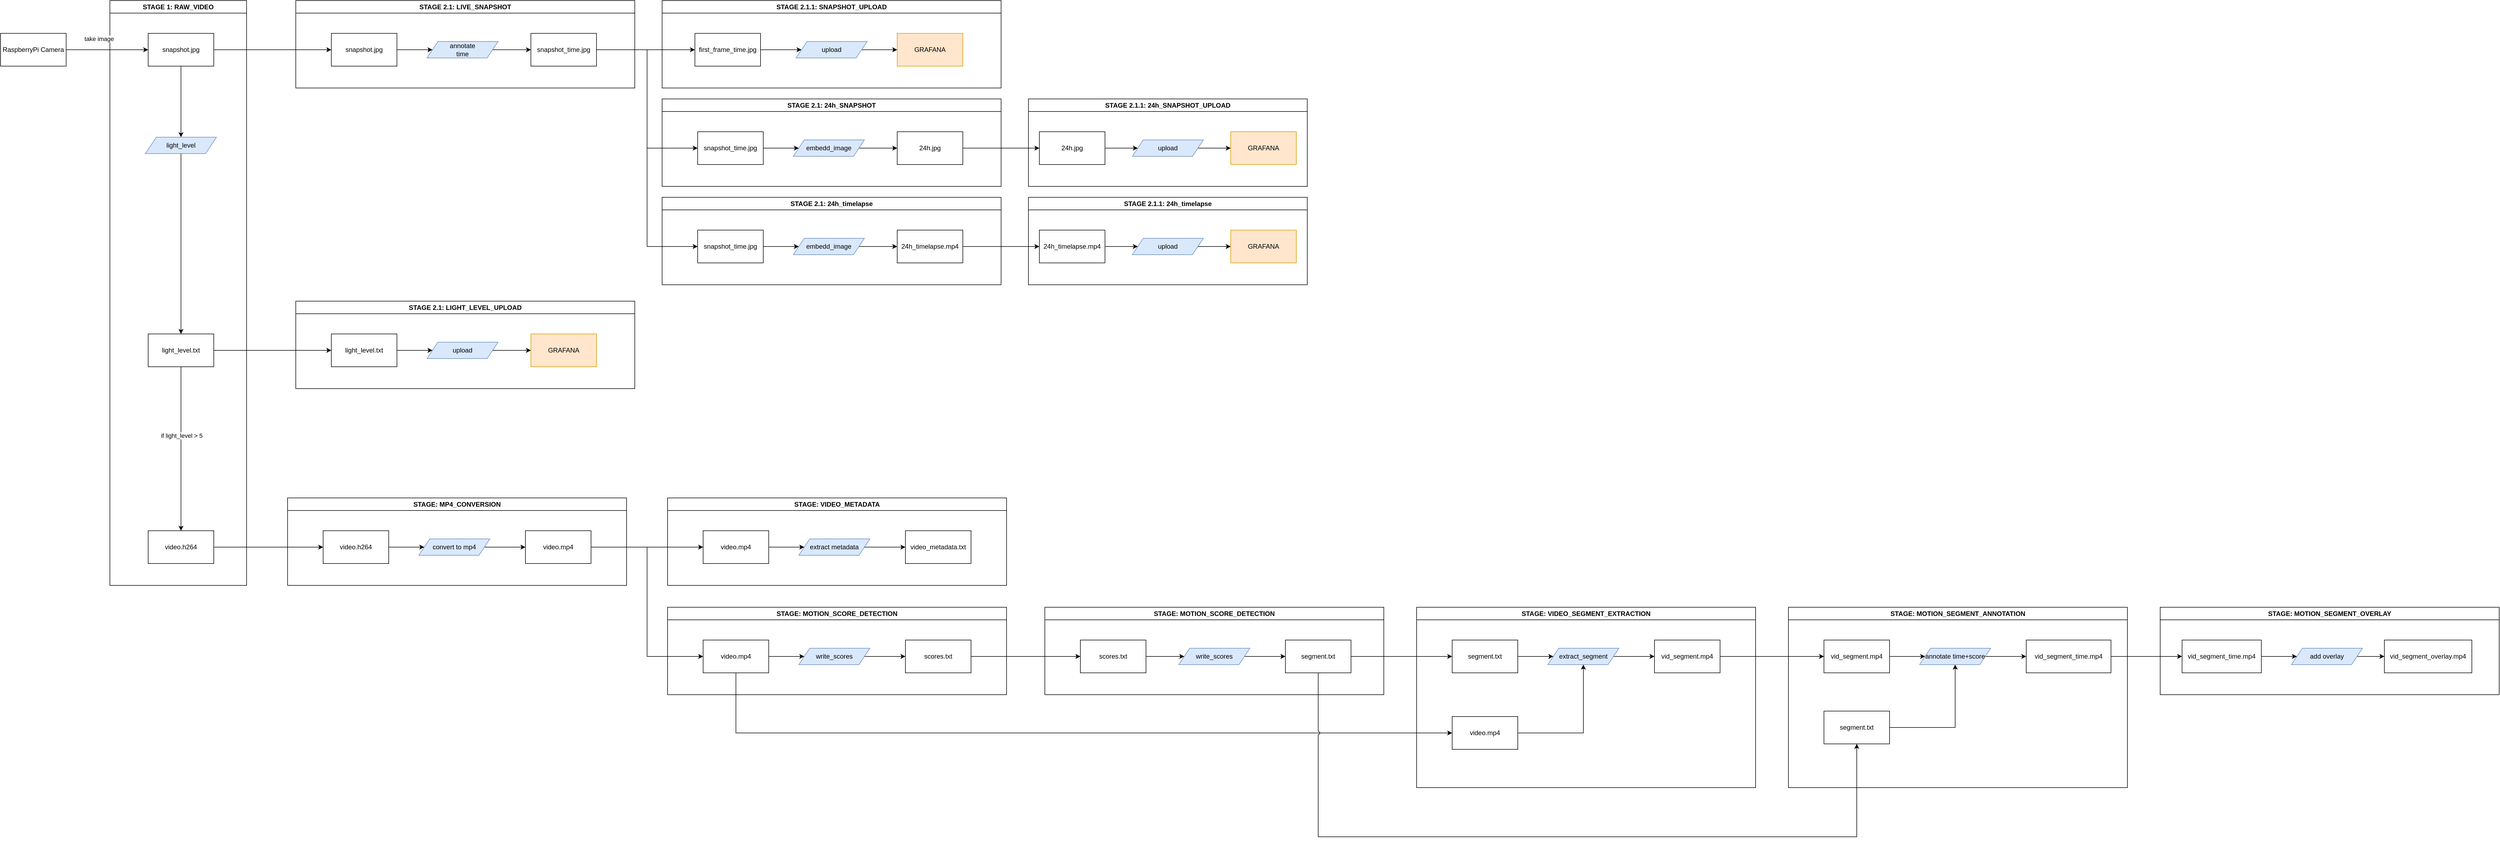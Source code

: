 <mxfile version="24.4.10" type="device">
  <diagram name="Page-1" id="8P1FacYM7Q2uCN1N5VEa">
    <mxGraphModel dx="2537" dy="2022" grid="1" gridSize="10" guides="1" tooltips="1" connect="1" arrows="1" fold="1" page="1" pageScale="1" pageWidth="850" pageHeight="1100" math="0" shadow="0">
      <root>
        <mxCell id="0" />
        <mxCell id="1" parent="0" />
        <mxCell id="N1UGIlGc5cpHSTlUoLSM-12" style="edgeStyle=orthogonalEdgeStyle;rounded=0;orthogonalLoop=1;jettySize=auto;html=1;" parent="1" target="N1UGIlGc5cpHSTlUoLSM-8" edge="1">
          <mxGeometry relative="1" as="geometry">
            <mxPoint x="1040" y="520" as="sourcePoint" />
          </mxGeometry>
        </mxCell>
        <mxCell id="sunBoqktDuy5uy9g9zun-6" value="STAGE 1: RAW_VIDEO" style="swimlane;whiteSpace=wrap;html=1;" vertex="1" parent="1">
          <mxGeometry x="-210" y="-40" width="250" height="1070" as="geometry" />
        </mxCell>
        <mxCell id="sunBoqktDuy5uy9g9zun-42" style="edgeStyle=orthogonalEdgeStyle;rounded=0;orthogonalLoop=1;jettySize=auto;html=1;" edge="1" parent="sunBoqktDuy5uy9g9zun-6" source="N1UGIlGc5cpHSTlUoLSM-41" target="sunBoqktDuy5uy9g9zun-41">
          <mxGeometry relative="1" as="geometry" />
        </mxCell>
        <mxCell id="N1UGIlGc5cpHSTlUoLSM-3" value="video.h264" style="rounded=0;whiteSpace=wrap;html=1;" parent="sunBoqktDuy5uy9g9zun-6" vertex="1">
          <mxGeometry x="70" y="970" width="120" height="60" as="geometry" />
        </mxCell>
        <mxCell id="sunBoqktDuy5uy9g9zun-44" style="edgeStyle=orthogonalEdgeStyle;rounded=0;orthogonalLoop=1;jettySize=auto;html=1;" edge="1" parent="sunBoqktDuy5uy9g9zun-6" source="sunBoqktDuy5uy9g9zun-41" target="sunBoqktDuy5uy9g9zun-43">
          <mxGeometry relative="1" as="geometry" />
        </mxCell>
        <mxCell id="sunBoqktDuy5uy9g9zun-41" value="light_level" style="shape=parallelogram;perimeter=parallelogramPerimeter;whiteSpace=wrap;html=1;fixedSize=1;fillColor=#dae8fc;strokeColor=#6c8ebf;" vertex="1" parent="sunBoqktDuy5uy9g9zun-6">
          <mxGeometry x="65" y="250" width="130" height="30" as="geometry" />
        </mxCell>
        <mxCell id="sunBoqktDuy5uy9g9zun-43" value="light_level.txt" style="rounded=0;whiteSpace=wrap;html=1;" vertex="1" parent="sunBoqktDuy5uy9g9zun-6">
          <mxGeometry x="70" y="610" width="120" height="60" as="geometry" />
        </mxCell>
        <mxCell id="N1UGIlGc5cpHSTlUoLSM-1" value="RaspberryPi Camera" style="rounded=0;whiteSpace=wrap;html=1;" parent="sunBoqktDuy5uy9g9zun-6" vertex="1">
          <mxGeometry x="-200" y="60" width="120" height="60" as="geometry" />
        </mxCell>
        <mxCell id="N1UGIlGc5cpHSTlUoLSM-42" value="" style="edgeStyle=orthogonalEdgeStyle;rounded=0;orthogonalLoop=1;jettySize=auto;html=1;" parent="sunBoqktDuy5uy9g9zun-6" source="N1UGIlGc5cpHSTlUoLSM-1" target="N1UGIlGc5cpHSTlUoLSM-41" edge="1">
          <mxGeometry relative="1" as="geometry">
            <mxPoint x="320" y="220" as="targetPoint" />
            <mxPoint x="-30" y="220" as="sourcePoint" />
          </mxGeometry>
        </mxCell>
        <mxCell id="N1UGIlGc5cpHSTlUoLSM-43" value="take image" style="edgeLabel;html=1;align=center;verticalAlign=middle;resizable=0;points=[];" parent="N1UGIlGc5cpHSTlUoLSM-42" vertex="1" connectable="0">
          <mxGeometry x="-0.062" y="2" relative="1" as="geometry">
            <mxPoint x="-11" y="-18" as="offset" />
          </mxGeometry>
        </mxCell>
        <mxCell id="N1UGIlGc5cpHSTlUoLSM-41" value="snapshot.jpg" style="rounded=0;whiteSpace=wrap;html=1;" parent="sunBoqktDuy5uy9g9zun-6" vertex="1">
          <mxGeometry x="70" y="60" width="120" height="60" as="geometry" />
        </mxCell>
        <mxCell id="sunBoqktDuy5uy9g9zun-46" style="edgeStyle=orthogonalEdgeStyle;rounded=0;orthogonalLoop=1;jettySize=auto;html=1;" edge="1" parent="sunBoqktDuy5uy9g9zun-6" source="sunBoqktDuy5uy9g9zun-43" target="N1UGIlGc5cpHSTlUoLSM-3">
          <mxGeometry relative="1" as="geometry">
            <mxPoint x="130" y="270" as="sourcePoint" />
            <mxPoint x="130" y="300" as="targetPoint" />
          </mxGeometry>
        </mxCell>
        <mxCell id="sunBoqktDuy5uy9g9zun-47" value="if light_level &amp;gt; 5" style="edgeLabel;html=1;align=center;verticalAlign=middle;resizable=0;points=[];" vertex="1" connectable="0" parent="sunBoqktDuy5uy9g9zun-46">
          <mxGeometry x="-0.159" y="1" relative="1" as="geometry">
            <mxPoint as="offset" />
          </mxGeometry>
        </mxCell>
        <mxCell id="sunBoqktDuy5uy9g9zun-7" value="STAGE 2.1: LIVE_SNAPSHOT" style="swimlane;whiteSpace=wrap;html=1;" vertex="1" parent="1">
          <mxGeometry x="130" y="-40" width="620" height="160" as="geometry" />
        </mxCell>
        <mxCell id="sunBoqktDuy5uy9g9zun-9" value="snapshot.jpg" style="rounded=0;whiteSpace=wrap;html=1;" vertex="1" parent="sunBoqktDuy5uy9g9zun-7">
          <mxGeometry x="65" y="60" width="120" height="60" as="geometry" />
        </mxCell>
        <mxCell id="sunBoqktDuy5uy9g9zun-11" value="snapshot_time.jpg" style="rounded=0;whiteSpace=wrap;html=1;" vertex="1" parent="sunBoqktDuy5uy9g9zun-7">
          <mxGeometry x="430" y="60" width="120" height="60" as="geometry" />
        </mxCell>
        <mxCell id="N1UGIlGc5cpHSTlUoLSM-11" style="edgeStyle=orthogonalEdgeStyle;rounded=0;orthogonalLoop=1;jettySize=auto;html=1;" parent="sunBoqktDuy5uy9g9zun-7" source="sunBoqktDuy5uy9g9zun-22" target="sunBoqktDuy5uy9g9zun-11" edge="1">
          <mxGeometry relative="1" as="geometry" />
        </mxCell>
        <mxCell id="sunBoqktDuy5uy9g9zun-22" value="annotate&lt;br&gt;time" style="shape=parallelogram;perimeter=parallelogramPerimeter;whiteSpace=wrap;html=1;fixedSize=1;fillColor=#dae8fc;strokeColor=#6c8ebf;" vertex="1" parent="sunBoqktDuy5uy9g9zun-7">
          <mxGeometry x="240" y="75" width="130" height="30" as="geometry" />
        </mxCell>
        <mxCell id="sunBoqktDuy5uy9g9zun-30" style="edgeStyle=orthogonalEdgeStyle;rounded=0;orthogonalLoop=1;jettySize=auto;html=1;" edge="1" parent="sunBoqktDuy5uy9g9zun-7" source="sunBoqktDuy5uy9g9zun-9" target="sunBoqktDuy5uy9g9zun-22">
          <mxGeometry relative="1" as="geometry">
            <mxPoint x="370" y="100" as="sourcePoint" />
            <mxPoint x="250" y="-80" as="targetPoint" />
          </mxGeometry>
        </mxCell>
        <mxCell id="sunBoqktDuy5uy9g9zun-10" style="edgeStyle=orthogonalEdgeStyle;rounded=0;orthogonalLoop=1;jettySize=auto;html=1;entryX=0;entryY=0.5;entryDx=0;entryDy=0;" edge="1" parent="1" source="N1UGIlGc5cpHSTlUoLSM-41" target="sunBoqktDuy5uy9g9zun-9">
          <mxGeometry relative="1" as="geometry" />
        </mxCell>
        <mxCell id="sunBoqktDuy5uy9g9zun-13" value="STAGE 2.1.1: SNAPSHOT_UPLOAD" style="swimlane;whiteSpace=wrap;html=1;" vertex="1" parent="1">
          <mxGeometry x="800" y="-40" width="620" height="160" as="geometry" />
        </mxCell>
        <mxCell id="sunBoqktDuy5uy9g9zun-14" value="GRAFANA" style="rounded=0;whiteSpace=wrap;html=1;fillColor=#ffe6cc;strokeColor=#d79b00;" vertex="1" parent="sunBoqktDuy5uy9g9zun-13">
          <mxGeometry x="430" y="60" width="120" height="60" as="geometry" />
        </mxCell>
        <mxCell id="sunBoqktDuy5uy9g9zun-38" style="edgeStyle=orthogonalEdgeStyle;rounded=0;orthogonalLoop=1;jettySize=auto;html=1;" edge="1" parent="sunBoqktDuy5uy9g9zun-13" source="sunBoqktDuy5uy9g9zun-28" target="sunBoqktDuy5uy9g9zun-29">
          <mxGeometry relative="1" as="geometry" />
        </mxCell>
        <mxCell id="sunBoqktDuy5uy9g9zun-28" value="first_frame_time.jpg" style="rounded=0;whiteSpace=wrap;html=1;" vertex="1" parent="sunBoqktDuy5uy9g9zun-13">
          <mxGeometry x="60" y="60" width="120" height="60" as="geometry" />
        </mxCell>
        <mxCell id="sunBoqktDuy5uy9g9zun-39" style="edgeStyle=orthogonalEdgeStyle;rounded=0;orthogonalLoop=1;jettySize=auto;html=1;" edge="1" parent="sunBoqktDuy5uy9g9zun-13" source="sunBoqktDuy5uy9g9zun-29" target="sunBoqktDuy5uy9g9zun-14">
          <mxGeometry relative="1" as="geometry" />
        </mxCell>
        <mxCell id="sunBoqktDuy5uy9g9zun-29" value="upload" style="shape=parallelogram;perimeter=parallelogramPerimeter;whiteSpace=wrap;html=1;fixedSize=1;fillColor=#dae8fc;strokeColor=#6c8ebf;" vertex="1" parent="sunBoqktDuy5uy9g9zun-13">
          <mxGeometry x="245" y="75" width="130" height="30" as="geometry" />
        </mxCell>
        <mxCell id="sunBoqktDuy5uy9g9zun-31" style="edgeStyle=orthogonalEdgeStyle;rounded=0;orthogonalLoop=1;jettySize=auto;html=1;" edge="1" parent="1" source="sunBoqktDuy5uy9g9zun-11" target="sunBoqktDuy5uy9g9zun-28">
          <mxGeometry relative="1" as="geometry" />
        </mxCell>
        <mxCell id="sunBoqktDuy5uy9g9zun-32" value="STAGE 2.1: LIGHT_LEVEL_UPLOAD" style="swimlane;whiteSpace=wrap;html=1;" vertex="1" parent="1">
          <mxGeometry x="130" y="510" width="620" height="160" as="geometry" />
        </mxCell>
        <mxCell id="sunBoqktDuy5uy9g9zun-33" value="light_level.txt" style="rounded=0;whiteSpace=wrap;html=1;" vertex="1" parent="sunBoqktDuy5uy9g9zun-32">
          <mxGeometry x="65" y="60" width="120" height="60" as="geometry" />
        </mxCell>
        <mxCell id="sunBoqktDuy5uy9g9zun-34" value="GRAFANA" style="rounded=0;whiteSpace=wrap;html=1;fillColor=#ffe6cc;strokeColor=#d79b00;" vertex="1" parent="sunBoqktDuy5uy9g9zun-32">
          <mxGeometry x="430" y="60" width="120" height="60" as="geometry" />
        </mxCell>
        <mxCell id="sunBoqktDuy5uy9g9zun-35" style="edgeStyle=orthogonalEdgeStyle;rounded=0;orthogonalLoop=1;jettySize=auto;html=1;" edge="1" parent="sunBoqktDuy5uy9g9zun-32" source="sunBoqktDuy5uy9g9zun-36" target="sunBoqktDuy5uy9g9zun-34">
          <mxGeometry relative="1" as="geometry" />
        </mxCell>
        <mxCell id="sunBoqktDuy5uy9g9zun-36" value="upload" style="shape=parallelogram;perimeter=parallelogramPerimeter;whiteSpace=wrap;html=1;fixedSize=1;fillColor=#dae8fc;strokeColor=#6c8ebf;" vertex="1" parent="sunBoqktDuy5uy9g9zun-32">
          <mxGeometry x="240" y="75" width="130" height="30" as="geometry" />
        </mxCell>
        <mxCell id="sunBoqktDuy5uy9g9zun-37" style="edgeStyle=orthogonalEdgeStyle;rounded=0;orthogonalLoop=1;jettySize=auto;html=1;" edge="1" parent="sunBoqktDuy5uy9g9zun-32" source="sunBoqktDuy5uy9g9zun-33" target="sunBoqktDuy5uy9g9zun-36">
          <mxGeometry relative="1" as="geometry">
            <mxPoint x="370" y="100" as="sourcePoint" />
            <mxPoint x="250" y="-80" as="targetPoint" />
          </mxGeometry>
        </mxCell>
        <mxCell id="sunBoqktDuy5uy9g9zun-40" style="edgeStyle=orthogonalEdgeStyle;rounded=0;orthogonalLoop=1;jettySize=auto;html=1;entryX=0;entryY=0.5;entryDx=0;entryDy=0;" edge="1" parent="1" source="sunBoqktDuy5uy9g9zun-43" target="sunBoqktDuy5uy9g9zun-33">
          <mxGeometry relative="1" as="geometry" />
        </mxCell>
        <mxCell id="sunBoqktDuy5uy9g9zun-48" value="STAGE 2.1: 24h_SNAPSHOT" style="swimlane;whiteSpace=wrap;html=1;" vertex="1" parent="1">
          <mxGeometry x="800" y="140" width="620" height="160" as="geometry" />
        </mxCell>
        <mxCell id="sunBoqktDuy5uy9g9zun-49" value="snapshot_time.jpg" style="rounded=0;whiteSpace=wrap;html=1;" vertex="1" parent="sunBoqktDuy5uy9g9zun-48">
          <mxGeometry x="65" y="60" width="120" height="60" as="geometry" />
        </mxCell>
        <mxCell id="sunBoqktDuy5uy9g9zun-50" value="24h.jpg" style="rounded=0;whiteSpace=wrap;html=1;" vertex="1" parent="sunBoqktDuy5uy9g9zun-48">
          <mxGeometry x="430" y="60" width="120" height="60" as="geometry" />
        </mxCell>
        <mxCell id="sunBoqktDuy5uy9g9zun-51" style="edgeStyle=orthogonalEdgeStyle;rounded=0;orthogonalLoop=1;jettySize=auto;html=1;" edge="1" parent="sunBoqktDuy5uy9g9zun-48" source="sunBoqktDuy5uy9g9zun-52" target="sunBoqktDuy5uy9g9zun-50">
          <mxGeometry relative="1" as="geometry" />
        </mxCell>
        <mxCell id="sunBoqktDuy5uy9g9zun-52" value="embedd_image" style="shape=parallelogram;perimeter=parallelogramPerimeter;whiteSpace=wrap;html=1;fixedSize=1;fillColor=#dae8fc;strokeColor=#6c8ebf;" vertex="1" parent="sunBoqktDuy5uy9g9zun-48">
          <mxGeometry x="240" y="75" width="130" height="30" as="geometry" />
        </mxCell>
        <mxCell id="sunBoqktDuy5uy9g9zun-53" style="edgeStyle=orthogonalEdgeStyle;rounded=0;orthogonalLoop=1;jettySize=auto;html=1;" edge="1" parent="sunBoqktDuy5uy9g9zun-48" source="sunBoqktDuy5uy9g9zun-49" target="sunBoqktDuy5uy9g9zun-52">
          <mxGeometry relative="1" as="geometry">
            <mxPoint x="370" y="100" as="sourcePoint" />
            <mxPoint x="250" y="-80" as="targetPoint" />
          </mxGeometry>
        </mxCell>
        <mxCell id="sunBoqktDuy5uy9g9zun-54" style="edgeStyle=orthogonalEdgeStyle;rounded=0;orthogonalLoop=1;jettySize=auto;html=1;entryX=0;entryY=0.5;entryDx=0;entryDy=0;" edge="1" parent="1" source="sunBoqktDuy5uy9g9zun-11" target="sunBoqktDuy5uy9g9zun-49">
          <mxGeometry relative="1" as="geometry" />
        </mxCell>
        <mxCell id="sunBoqktDuy5uy9g9zun-55" value="STAGE 2.1.1: 24h_SNAPSHOT_UPLOAD" style="swimlane;whiteSpace=wrap;html=1;" vertex="1" parent="1">
          <mxGeometry x="1470" y="140" width="510" height="160" as="geometry" />
        </mxCell>
        <mxCell id="sunBoqktDuy5uy9g9zun-56" value="GRAFANA" style="rounded=0;whiteSpace=wrap;html=1;fillColor=#ffe6cc;strokeColor=#d79b00;" vertex="1" parent="sunBoqktDuy5uy9g9zun-55">
          <mxGeometry x="370" y="60" width="120" height="60" as="geometry" />
        </mxCell>
        <mxCell id="sunBoqktDuy5uy9g9zun-57" style="edgeStyle=orthogonalEdgeStyle;rounded=0;orthogonalLoop=1;jettySize=auto;html=1;" edge="1" parent="sunBoqktDuy5uy9g9zun-55" source="sunBoqktDuy5uy9g9zun-58" target="sunBoqktDuy5uy9g9zun-60">
          <mxGeometry relative="1" as="geometry" />
        </mxCell>
        <mxCell id="sunBoqktDuy5uy9g9zun-58" value="24h.jpg" style="rounded=0;whiteSpace=wrap;html=1;" vertex="1" parent="sunBoqktDuy5uy9g9zun-55">
          <mxGeometry x="20" y="60" width="120" height="60" as="geometry" />
        </mxCell>
        <mxCell id="sunBoqktDuy5uy9g9zun-59" style="edgeStyle=orthogonalEdgeStyle;rounded=0;orthogonalLoop=1;jettySize=auto;html=1;" edge="1" parent="sunBoqktDuy5uy9g9zun-55" source="sunBoqktDuy5uy9g9zun-60" target="sunBoqktDuy5uy9g9zun-56">
          <mxGeometry relative="1" as="geometry" />
        </mxCell>
        <mxCell id="sunBoqktDuy5uy9g9zun-60" value="upload" style="shape=parallelogram;perimeter=parallelogramPerimeter;whiteSpace=wrap;html=1;fixedSize=1;fillColor=#dae8fc;strokeColor=#6c8ebf;" vertex="1" parent="sunBoqktDuy5uy9g9zun-55">
          <mxGeometry x="190" y="75" width="130" height="30" as="geometry" />
        </mxCell>
        <mxCell id="sunBoqktDuy5uy9g9zun-61" style="edgeStyle=orthogonalEdgeStyle;rounded=0;orthogonalLoop=1;jettySize=auto;html=1;" edge="1" parent="1" source="sunBoqktDuy5uy9g9zun-50" target="sunBoqktDuy5uy9g9zun-58">
          <mxGeometry relative="1" as="geometry" />
        </mxCell>
        <mxCell id="sunBoqktDuy5uy9g9zun-62" value="STAGE 2.1: 24h_timelapse" style="swimlane;whiteSpace=wrap;html=1;" vertex="1" parent="1">
          <mxGeometry x="800" y="320" width="620" height="160" as="geometry" />
        </mxCell>
        <mxCell id="sunBoqktDuy5uy9g9zun-63" value="snapshot_time.jpg" style="rounded=0;whiteSpace=wrap;html=1;" vertex="1" parent="sunBoqktDuy5uy9g9zun-62">
          <mxGeometry x="65" y="60" width="120" height="60" as="geometry" />
        </mxCell>
        <mxCell id="sunBoqktDuy5uy9g9zun-64" value="24h_timelapse.mp4" style="rounded=0;whiteSpace=wrap;html=1;" vertex="1" parent="sunBoqktDuy5uy9g9zun-62">
          <mxGeometry x="430" y="60" width="120" height="60" as="geometry" />
        </mxCell>
        <mxCell id="sunBoqktDuy5uy9g9zun-65" style="edgeStyle=orthogonalEdgeStyle;rounded=0;orthogonalLoop=1;jettySize=auto;html=1;" edge="1" parent="sunBoqktDuy5uy9g9zun-62" source="sunBoqktDuy5uy9g9zun-66" target="sunBoqktDuy5uy9g9zun-64">
          <mxGeometry relative="1" as="geometry" />
        </mxCell>
        <mxCell id="sunBoqktDuy5uy9g9zun-66" value="embedd_image" style="shape=parallelogram;perimeter=parallelogramPerimeter;whiteSpace=wrap;html=1;fixedSize=1;fillColor=#dae8fc;strokeColor=#6c8ebf;" vertex="1" parent="sunBoqktDuy5uy9g9zun-62">
          <mxGeometry x="240" y="75" width="130" height="30" as="geometry" />
        </mxCell>
        <mxCell id="sunBoqktDuy5uy9g9zun-67" style="edgeStyle=orthogonalEdgeStyle;rounded=0;orthogonalLoop=1;jettySize=auto;html=1;" edge="1" parent="sunBoqktDuy5uy9g9zun-62" source="sunBoqktDuy5uy9g9zun-63" target="sunBoqktDuy5uy9g9zun-66">
          <mxGeometry relative="1" as="geometry">
            <mxPoint x="370" y="100" as="sourcePoint" />
            <mxPoint x="250" y="-80" as="targetPoint" />
          </mxGeometry>
        </mxCell>
        <mxCell id="sunBoqktDuy5uy9g9zun-68" style="edgeStyle=orthogonalEdgeStyle;rounded=0;orthogonalLoop=1;jettySize=auto;html=1;entryX=0;entryY=0.5;entryDx=0;entryDy=0;" edge="1" parent="1" source="sunBoqktDuy5uy9g9zun-11" target="sunBoqktDuy5uy9g9zun-63">
          <mxGeometry relative="1" as="geometry" />
        </mxCell>
        <mxCell id="sunBoqktDuy5uy9g9zun-69" value="STAGE 2.1.1: 24h_timelapse" style="swimlane;whiteSpace=wrap;html=1;" vertex="1" parent="1">
          <mxGeometry x="1470" y="320" width="510" height="160" as="geometry" />
        </mxCell>
        <mxCell id="sunBoqktDuy5uy9g9zun-70" value="GRAFANA" style="rounded=0;whiteSpace=wrap;html=1;fillColor=#ffe6cc;strokeColor=#d79b00;" vertex="1" parent="sunBoqktDuy5uy9g9zun-69">
          <mxGeometry x="370" y="60" width="120" height="60" as="geometry" />
        </mxCell>
        <mxCell id="sunBoqktDuy5uy9g9zun-71" style="edgeStyle=orthogonalEdgeStyle;rounded=0;orthogonalLoop=1;jettySize=auto;html=1;" edge="1" parent="sunBoqktDuy5uy9g9zun-69" source="sunBoqktDuy5uy9g9zun-72" target="sunBoqktDuy5uy9g9zun-74">
          <mxGeometry relative="1" as="geometry" />
        </mxCell>
        <mxCell id="sunBoqktDuy5uy9g9zun-72" value="24h_timelapse.mp4" style="rounded=0;whiteSpace=wrap;html=1;" vertex="1" parent="sunBoqktDuy5uy9g9zun-69">
          <mxGeometry x="20" y="60" width="120" height="60" as="geometry" />
        </mxCell>
        <mxCell id="sunBoqktDuy5uy9g9zun-73" style="edgeStyle=orthogonalEdgeStyle;rounded=0;orthogonalLoop=1;jettySize=auto;html=1;" edge="1" parent="sunBoqktDuy5uy9g9zun-69" source="sunBoqktDuy5uy9g9zun-74" target="sunBoqktDuy5uy9g9zun-70">
          <mxGeometry relative="1" as="geometry" />
        </mxCell>
        <mxCell id="sunBoqktDuy5uy9g9zun-74" value="upload" style="shape=parallelogram;perimeter=parallelogramPerimeter;whiteSpace=wrap;html=1;fixedSize=1;fillColor=#dae8fc;strokeColor=#6c8ebf;" vertex="1" parent="sunBoqktDuy5uy9g9zun-69">
          <mxGeometry x="190" y="75" width="130" height="30" as="geometry" />
        </mxCell>
        <mxCell id="sunBoqktDuy5uy9g9zun-75" style="edgeStyle=orthogonalEdgeStyle;rounded=0;orthogonalLoop=1;jettySize=auto;html=1;" edge="1" parent="1" source="sunBoqktDuy5uy9g9zun-64" target="sunBoqktDuy5uy9g9zun-72">
          <mxGeometry relative="1" as="geometry" />
        </mxCell>
        <mxCell id="sunBoqktDuy5uy9g9zun-76" value="STAGE: MP4_CONVERSION" style="swimlane;whiteSpace=wrap;html=1;" vertex="1" parent="1">
          <mxGeometry x="115" y="870" width="620" height="160" as="geometry" />
        </mxCell>
        <mxCell id="sunBoqktDuy5uy9g9zun-77" value="video.h264" style="rounded=0;whiteSpace=wrap;html=1;" vertex="1" parent="sunBoqktDuy5uy9g9zun-76">
          <mxGeometry x="65" y="60" width="120" height="60" as="geometry" />
        </mxCell>
        <mxCell id="sunBoqktDuy5uy9g9zun-79" style="edgeStyle=orthogonalEdgeStyle;rounded=0;orthogonalLoop=1;jettySize=auto;html=1;" edge="1" parent="sunBoqktDuy5uy9g9zun-76" source="sunBoqktDuy5uy9g9zun-80" target="sunBoqktDuy5uy9g9zun-83">
          <mxGeometry relative="1" as="geometry">
            <mxPoint x="430" y="90" as="targetPoint" />
          </mxGeometry>
        </mxCell>
        <mxCell id="sunBoqktDuy5uy9g9zun-80" value="convert to mp4" style="shape=parallelogram;perimeter=parallelogramPerimeter;whiteSpace=wrap;html=1;fixedSize=1;fillColor=#dae8fc;strokeColor=#6c8ebf;" vertex="1" parent="sunBoqktDuy5uy9g9zun-76">
          <mxGeometry x="240" y="75" width="130" height="30" as="geometry" />
        </mxCell>
        <mxCell id="sunBoqktDuy5uy9g9zun-81" style="edgeStyle=orthogonalEdgeStyle;rounded=0;orthogonalLoop=1;jettySize=auto;html=1;" edge="1" parent="sunBoqktDuy5uy9g9zun-76" source="sunBoqktDuy5uy9g9zun-77" target="sunBoqktDuy5uy9g9zun-80">
          <mxGeometry relative="1" as="geometry">
            <mxPoint x="370" y="100" as="sourcePoint" />
            <mxPoint x="250" y="-80" as="targetPoint" />
          </mxGeometry>
        </mxCell>
        <mxCell id="sunBoqktDuy5uy9g9zun-83" value="video.mp4" style="rounded=0;whiteSpace=wrap;html=1;" vertex="1" parent="sunBoqktDuy5uy9g9zun-76">
          <mxGeometry x="435" y="60" width="120" height="60" as="geometry" />
        </mxCell>
        <mxCell id="sunBoqktDuy5uy9g9zun-82" style="edgeStyle=orthogonalEdgeStyle;rounded=0;orthogonalLoop=1;jettySize=auto;html=1;" edge="1" parent="1" source="N1UGIlGc5cpHSTlUoLSM-3" target="sunBoqktDuy5uy9g9zun-77">
          <mxGeometry relative="1" as="geometry" />
        </mxCell>
        <mxCell id="sunBoqktDuy5uy9g9zun-84" value="STAGE: VIDEO_METADATA" style="swimlane;whiteSpace=wrap;html=1;" vertex="1" parent="1">
          <mxGeometry x="810" y="870" width="620" height="160" as="geometry" />
        </mxCell>
        <mxCell id="sunBoqktDuy5uy9g9zun-85" value="video.mp4" style="rounded=0;whiteSpace=wrap;html=1;" vertex="1" parent="sunBoqktDuy5uy9g9zun-84">
          <mxGeometry x="65" y="60" width="120" height="60" as="geometry" />
        </mxCell>
        <mxCell id="sunBoqktDuy5uy9g9zun-86" style="edgeStyle=orthogonalEdgeStyle;rounded=0;orthogonalLoop=1;jettySize=auto;html=1;" edge="1" parent="sunBoqktDuy5uy9g9zun-84" source="sunBoqktDuy5uy9g9zun-87" target="sunBoqktDuy5uy9g9zun-89">
          <mxGeometry relative="1" as="geometry">
            <mxPoint x="430" y="90" as="targetPoint" />
          </mxGeometry>
        </mxCell>
        <mxCell id="sunBoqktDuy5uy9g9zun-87" value="extract metadata" style="shape=parallelogram;perimeter=parallelogramPerimeter;whiteSpace=wrap;html=1;fixedSize=1;fillColor=#dae8fc;strokeColor=#6c8ebf;" vertex="1" parent="sunBoqktDuy5uy9g9zun-84">
          <mxGeometry x="240" y="75" width="130" height="30" as="geometry" />
        </mxCell>
        <mxCell id="sunBoqktDuy5uy9g9zun-88" style="edgeStyle=orthogonalEdgeStyle;rounded=0;orthogonalLoop=1;jettySize=auto;html=1;" edge="1" parent="sunBoqktDuy5uy9g9zun-84" source="sunBoqktDuy5uy9g9zun-85" target="sunBoqktDuy5uy9g9zun-87">
          <mxGeometry relative="1" as="geometry">
            <mxPoint x="370" y="100" as="sourcePoint" />
            <mxPoint x="250" y="-80" as="targetPoint" />
          </mxGeometry>
        </mxCell>
        <mxCell id="sunBoqktDuy5uy9g9zun-89" value="video_metadata.txt" style="rounded=0;whiteSpace=wrap;html=1;" vertex="1" parent="sunBoqktDuy5uy9g9zun-84">
          <mxGeometry x="435" y="60" width="120" height="60" as="geometry" />
        </mxCell>
        <mxCell id="sunBoqktDuy5uy9g9zun-90" style="edgeStyle=orthogonalEdgeStyle;rounded=0;orthogonalLoop=1;jettySize=auto;html=1;" edge="1" parent="1" source="sunBoqktDuy5uy9g9zun-83" target="sunBoqktDuy5uy9g9zun-85">
          <mxGeometry relative="1" as="geometry" />
        </mxCell>
        <mxCell id="sunBoqktDuy5uy9g9zun-91" value="STAGE: MOTION_SCORE_DETECTION" style="swimlane;whiteSpace=wrap;html=1;" vertex="1" parent="1">
          <mxGeometry x="810" y="1070" width="620" height="160" as="geometry" />
        </mxCell>
        <mxCell id="sunBoqktDuy5uy9g9zun-92" value="video.mp4" style="rounded=0;whiteSpace=wrap;html=1;" vertex="1" parent="sunBoqktDuy5uy9g9zun-91">
          <mxGeometry x="65" y="60" width="120" height="60" as="geometry" />
        </mxCell>
        <mxCell id="sunBoqktDuy5uy9g9zun-93" style="edgeStyle=orthogonalEdgeStyle;rounded=0;orthogonalLoop=1;jettySize=auto;html=1;" edge="1" parent="sunBoqktDuy5uy9g9zun-91" source="sunBoqktDuy5uy9g9zun-94" target="sunBoqktDuy5uy9g9zun-96">
          <mxGeometry relative="1" as="geometry">
            <mxPoint x="430" y="90" as="targetPoint" />
          </mxGeometry>
        </mxCell>
        <mxCell id="sunBoqktDuy5uy9g9zun-94" value="write_scores" style="shape=parallelogram;perimeter=parallelogramPerimeter;whiteSpace=wrap;html=1;fixedSize=1;fillColor=#dae8fc;strokeColor=#6c8ebf;" vertex="1" parent="sunBoqktDuy5uy9g9zun-91">
          <mxGeometry x="240" y="75" width="130" height="30" as="geometry" />
        </mxCell>
        <mxCell id="sunBoqktDuy5uy9g9zun-95" style="edgeStyle=orthogonalEdgeStyle;rounded=0;orthogonalLoop=1;jettySize=auto;html=1;" edge="1" parent="sunBoqktDuy5uy9g9zun-91" source="sunBoqktDuy5uy9g9zun-92" target="sunBoqktDuy5uy9g9zun-94">
          <mxGeometry relative="1" as="geometry">
            <mxPoint x="370" y="100" as="sourcePoint" />
            <mxPoint x="250" y="-80" as="targetPoint" />
          </mxGeometry>
        </mxCell>
        <mxCell id="sunBoqktDuy5uy9g9zun-96" value="scores.txt" style="rounded=0;whiteSpace=wrap;html=1;" vertex="1" parent="sunBoqktDuy5uy9g9zun-91">
          <mxGeometry x="435" y="60" width="120" height="60" as="geometry" />
        </mxCell>
        <mxCell id="sunBoqktDuy5uy9g9zun-98" style="edgeStyle=orthogonalEdgeStyle;rounded=0;orthogonalLoop=1;jettySize=auto;html=1;entryX=0;entryY=0.5;entryDx=0;entryDy=0;" edge="1" parent="1" source="sunBoqktDuy5uy9g9zun-83" target="sunBoqktDuy5uy9g9zun-92">
          <mxGeometry relative="1" as="geometry" />
        </mxCell>
        <mxCell id="sunBoqktDuy5uy9g9zun-99" value="STAGE: MOTION_SCORE_DETECTION" style="swimlane;whiteSpace=wrap;html=1;" vertex="1" parent="1">
          <mxGeometry x="1500" y="1070" width="620" height="160" as="geometry" />
        </mxCell>
        <mxCell id="sunBoqktDuy5uy9g9zun-100" value="scores.txt" style="rounded=0;whiteSpace=wrap;html=1;" vertex="1" parent="sunBoqktDuy5uy9g9zun-99">
          <mxGeometry x="65" y="60" width="120" height="60" as="geometry" />
        </mxCell>
        <mxCell id="sunBoqktDuy5uy9g9zun-101" style="edgeStyle=orthogonalEdgeStyle;rounded=0;orthogonalLoop=1;jettySize=auto;html=1;" edge="1" parent="sunBoqktDuy5uy9g9zun-99" source="sunBoqktDuy5uy9g9zun-102" target="sunBoqktDuy5uy9g9zun-104">
          <mxGeometry relative="1" as="geometry">
            <mxPoint x="430" y="90" as="targetPoint" />
          </mxGeometry>
        </mxCell>
        <mxCell id="sunBoqktDuy5uy9g9zun-102" value="write_scores" style="shape=parallelogram;perimeter=parallelogramPerimeter;whiteSpace=wrap;html=1;fixedSize=1;fillColor=#dae8fc;strokeColor=#6c8ebf;" vertex="1" parent="sunBoqktDuy5uy9g9zun-99">
          <mxGeometry x="245" y="75" width="130" height="30" as="geometry" />
        </mxCell>
        <mxCell id="sunBoqktDuy5uy9g9zun-103" style="edgeStyle=orthogonalEdgeStyle;rounded=0;orthogonalLoop=1;jettySize=auto;html=1;" edge="1" parent="sunBoqktDuy5uy9g9zun-99" source="sunBoqktDuy5uy9g9zun-100" target="sunBoqktDuy5uy9g9zun-102">
          <mxGeometry relative="1" as="geometry">
            <mxPoint x="370" y="100" as="sourcePoint" />
            <mxPoint x="250" y="-80" as="targetPoint" />
          </mxGeometry>
        </mxCell>
        <mxCell id="sunBoqktDuy5uy9g9zun-104" value="segment.txt" style="rounded=0;whiteSpace=wrap;html=1;" vertex="1" parent="sunBoqktDuy5uy9g9zun-99">
          <mxGeometry x="440" y="60" width="120" height="60" as="geometry" />
        </mxCell>
        <mxCell id="sunBoqktDuy5uy9g9zun-105" style="edgeStyle=orthogonalEdgeStyle;rounded=0;orthogonalLoop=1;jettySize=auto;html=1;entryX=0;entryY=0.5;entryDx=0;entryDy=0;exitX=0.5;exitY=1;exitDx=0;exitDy=0;" edge="1" parent="1" source="sunBoqktDuy5uy9g9zun-92" target="sunBoqktDuy5uy9g9zun-106">
          <mxGeometry relative="1" as="geometry" />
        </mxCell>
        <mxCell id="sunBoqktDuy5uy9g9zun-107" style="edgeStyle=orthogonalEdgeStyle;rounded=0;orthogonalLoop=1;jettySize=auto;html=1;" edge="1" parent="1" source="sunBoqktDuy5uy9g9zun-96" target="sunBoqktDuy5uy9g9zun-100">
          <mxGeometry relative="1" as="geometry" />
        </mxCell>
        <mxCell id="sunBoqktDuy5uy9g9zun-117" value="STAGE: MOTION_SEGMENT_ANNOTATION" style="swimlane;whiteSpace=wrap;html=1;startSize=23;" vertex="1" parent="1">
          <mxGeometry x="2860" y="1070" width="620" height="330" as="geometry" />
        </mxCell>
        <mxCell id="sunBoqktDuy5uy9g9zun-118" value="vid_segment.mp4" style="rounded=0;whiteSpace=wrap;html=1;" vertex="1" parent="sunBoqktDuy5uy9g9zun-117">
          <mxGeometry x="65" y="60" width="120" height="60" as="geometry" />
        </mxCell>
        <mxCell id="sunBoqktDuy5uy9g9zun-119" style="edgeStyle=orthogonalEdgeStyle;rounded=0;orthogonalLoop=1;jettySize=auto;html=1;" edge="1" parent="sunBoqktDuy5uy9g9zun-117" source="sunBoqktDuy5uy9g9zun-120" target="sunBoqktDuy5uy9g9zun-122">
          <mxGeometry relative="1" as="geometry">
            <mxPoint x="430" y="90" as="targetPoint" />
          </mxGeometry>
        </mxCell>
        <mxCell id="sunBoqktDuy5uy9g9zun-120" value="annotate time+score" style="shape=parallelogram;perimeter=parallelogramPerimeter;whiteSpace=wrap;html=1;fixedSize=1;fillColor=#dae8fc;strokeColor=#6c8ebf;" vertex="1" parent="sunBoqktDuy5uy9g9zun-117">
          <mxGeometry x="240" y="75" width="130" height="30" as="geometry" />
        </mxCell>
        <mxCell id="sunBoqktDuy5uy9g9zun-121" style="edgeStyle=orthogonalEdgeStyle;rounded=0;orthogonalLoop=1;jettySize=auto;html=1;" edge="1" parent="sunBoqktDuy5uy9g9zun-117" source="sunBoqktDuy5uy9g9zun-118" target="sunBoqktDuy5uy9g9zun-120">
          <mxGeometry relative="1" as="geometry">
            <mxPoint x="370" y="100" as="sourcePoint" />
            <mxPoint x="250" y="-80" as="targetPoint" />
          </mxGeometry>
        </mxCell>
        <mxCell id="sunBoqktDuy5uy9g9zun-122" value="vid_segment_time.mp4" style="rounded=0;whiteSpace=wrap;html=1;" vertex="1" parent="sunBoqktDuy5uy9g9zun-117">
          <mxGeometry x="435" y="60" width="155" height="60" as="geometry" />
        </mxCell>
        <mxCell id="sunBoqktDuy5uy9g9zun-142" style="edgeStyle=orthogonalEdgeStyle;rounded=0;orthogonalLoop=1;jettySize=auto;html=1;entryX=0.5;entryY=1;entryDx=0;entryDy=0;" edge="1" parent="sunBoqktDuy5uy9g9zun-117" source="sunBoqktDuy5uy9g9zun-139" target="sunBoqktDuy5uy9g9zun-120">
          <mxGeometry relative="1" as="geometry" />
        </mxCell>
        <mxCell id="sunBoqktDuy5uy9g9zun-139" value="segment.txt" style="rounded=0;whiteSpace=wrap;html=1;" vertex="1" parent="sunBoqktDuy5uy9g9zun-117">
          <mxGeometry x="65" y="190" width="120" height="60" as="geometry" />
        </mxCell>
        <mxCell id="sunBoqktDuy5uy9g9zun-124" value="STAGE: MOTION_SEGMENT_OVERLAY" style="swimlane;whiteSpace=wrap;html=1;" vertex="1" parent="1">
          <mxGeometry x="3540" y="1070" width="620" height="160" as="geometry" />
        </mxCell>
        <mxCell id="sunBoqktDuy5uy9g9zun-125" value="vid_segment_time.mp4" style="rounded=0;whiteSpace=wrap;html=1;" vertex="1" parent="sunBoqktDuy5uy9g9zun-124">
          <mxGeometry x="40" y="60" width="145" height="60" as="geometry" />
        </mxCell>
        <mxCell id="sunBoqktDuy5uy9g9zun-126" style="edgeStyle=orthogonalEdgeStyle;rounded=0;orthogonalLoop=1;jettySize=auto;html=1;" edge="1" parent="sunBoqktDuy5uy9g9zun-124" source="sunBoqktDuy5uy9g9zun-127" target="sunBoqktDuy5uy9g9zun-129">
          <mxGeometry relative="1" as="geometry">
            <mxPoint x="430" y="90" as="targetPoint" />
          </mxGeometry>
        </mxCell>
        <mxCell id="sunBoqktDuy5uy9g9zun-127" value="add overlay" style="shape=parallelogram;perimeter=parallelogramPerimeter;whiteSpace=wrap;html=1;fixedSize=1;fillColor=#dae8fc;strokeColor=#6c8ebf;" vertex="1" parent="sunBoqktDuy5uy9g9zun-124">
          <mxGeometry x="240" y="75" width="130" height="30" as="geometry" />
        </mxCell>
        <mxCell id="sunBoqktDuy5uy9g9zun-128" style="edgeStyle=orthogonalEdgeStyle;rounded=0;orthogonalLoop=1;jettySize=auto;html=1;" edge="1" parent="sunBoqktDuy5uy9g9zun-124" source="sunBoqktDuy5uy9g9zun-125" target="sunBoqktDuy5uy9g9zun-127">
          <mxGeometry relative="1" as="geometry">
            <mxPoint x="370" y="100" as="sourcePoint" />
            <mxPoint x="250" y="-80" as="targetPoint" />
          </mxGeometry>
        </mxCell>
        <mxCell id="sunBoqktDuy5uy9g9zun-129" value="vid_segment_overlay.mp4" style="rounded=0;whiteSpace=wrap;html=1;" vertex="1" parent="sunBoqktDuy5uy9g9zun-124">
          <mxGeometry x="410" y="60" width="160" height="60" as="geometry" />
        </mxCell>
        <mxCell id="sunBoqktDuy5uy9g9zun-130" style="edgeStyle=orthogonalEdgeStyle;rounded=0;orthogonalLoop=1;jettySize=auto;html=1;" edge="1" parent="1" source="sunBoqktDuy5uy9g9zun-122" target="sunBoqktDuy5uy9g9zun-125">
          <mxGeometry relative="1" as="geometry" />
        </mxCell>
        <mxCell id="sunBoqktDuy5uy9g9zun-131" value="STAGE: VIDEO_SEGMENT_EXTRACTION" style="swimlane;whiteSpace=wrap;html=1;" vertex="1" parent="1">
          <mxGeometry x="2180" y="1070" width="620" height="330" as="geometry" />
        </mxCell>
        <mxCell id="sunBoqktDuy5uy9g9zun-132" value="segment.txt" style="rounded=0;whiteSpace=wrap;html=1;" vertex="1" parent="sunBoqktDuy5uy9g9zun-131">
          <mxGeometry x="65" y="60" width="120" height="60" as="geometry" />
        </mxCell>
        <mxCell id="sunBoqktDuy5uy9g9zun-133" style="edgeStyle=orthogonalEdgeStyle;rounded=0;orthogonalLoop=1;jettySize=auto;html=1;" edge="1" parent="sunBoqktDuy5uy9g9zun-131" source="sunBoqktDuy5uy9g9zun-134" target="sunBoqktDuy5uy9g9zun-136">
          <mxGeometry relative="1" as="geometry">
            <mxPoint x="430" y="90" as="targetPoint" />
          </mxGeometry>
        </mxCell>
        <mxCell id="sunBoqktDuy5uy9g9zun-134" value="extract_segment" style="shape=parallelogram;perimeter=parallelogramPerimeter;whiteSpace=wrap;html=1;fixedSize=1;fillColor=#dae8fc;strokeColor=#6c8ebf;" vertex="1" parent="sunBoqktDuy5uy9g9zun-131">
          <mxGeometry x="240" y="75" width="130" height="30" as="geometry" />
        </mxCell>
        <mxCell id="sunBoqktDuy5uy9g9zun-135" style="edgeStyle=orthogonalEdgeStyle;rounded=0;orthogonalLoop=1;jettySize=auto;html=1;" edge="1" parent="sunBoqktDuy5uy9g9zun-131" source="sunBoqktDuy5uy9g9zun-132" target="sunBoqktDuy5uy9g9zun-134">
          <mxGeometry relative="1" as="geometry">
            <mxPoint x="370" y="100" as="sourcePoint" />
            <mxPoint x="250" y="-80" as="targetPoint" />
          </mxGeometry>
        </mxCell>
        <mxCell id="sunBoqktDuy5uy9g9zun-136" value="vid_segment.mp4" style="rounded=0;whiteSpace=wrap;html=1;" vertex="1" parent="sunBoqktDuy5uy9g9zun-131">
          <mxGeometry x="435" y="60" width="120" height="60" as="geometry" />
        </mxCell>
        <mxCell id="sunBoqktDuy5uy9g9zun-106" value="video.mp4" style="rounded=0;whiteSpace=wrap;html=1;" vertex="1" parent="sunBoqktDuy5uy9g9zun-131">
          <mxGeometry x="65" y="200" width="120" height="60" as="geometry" />
        </mxCell>
        <mxCell id="sunBoqktDuy5uy9g9zun-108" style="edgeStyle=orthogonalEdgeStyle;rounded=0;orthogonalLoop=1;jettySize=auto;html=1;entryX=0.5;entryY=1;entryDx=0;entryDy=0;" edge="1" parent="sunBoqktDuy5uy9g9zun-131" source="sunBoqktDuy5uy9g9zun-106" target="sunBoqktDuy5uy9g9zun-134">
          <mxGeometry relative="1" as="geometry" />
        </mxCell>
        <mxCell id="sunBoqktDuy5uy9g9zun-137" style="edgeStyle=orthogonalEdgeStyle;rounded=0;orthogonalLoop=1;jettySize=auto;html=1;" edge="1" parent="1" source="sunBoqktDuy5uy9g9zun-104" target="sunBoqktDuy5uy9g9zun-132">
          <mxGeometry relative="1" as="geometry" />
        </mxCell>
        <mxCell id="sunBoqktDuy5uy9g9zun-138" style="edgeStyle=orthogonalEdgeStyle;rounded=0;orthogonalLoop=1;jettySize=auto;html=1;" edge="1" parent="1" source="sunBoqktDuy5uy9g9zun-136" target="sunBoqktDuy5uy9g9zun-118">
          <mxGeometry relative="1" as="geometry" />
        </mxCell>
        <mxCell id="sunBoqktDuy5uy9g9zun-143" style="edgeStyle=orthogonalEdgeStyle;rounded=0;orthogonalLoop=1;jettySize=auto;html=1;entryX=0.5;entryY=1;entryDx=0;entryDy=0;exitX=0.5;exitY=1;exitDx=0;exitDy=0;jumpStyle=arc;" edge="1" parent="1" source="sunBoqktDuy5uy9g9zun-104" target="sunBoqktDuy5uy9g9zun-139">
          <mxGeometry relative="1" as="geometry">
            <Array as="points">
              <mxPoint x="2000" y="1490" />
              <mxPoint x="2985" y="1490" />
            </Array>
          </mxGeometry>
        </mxCell>
      </root>
    </mxGraphModel>
  </diagram>
</mxfile>
